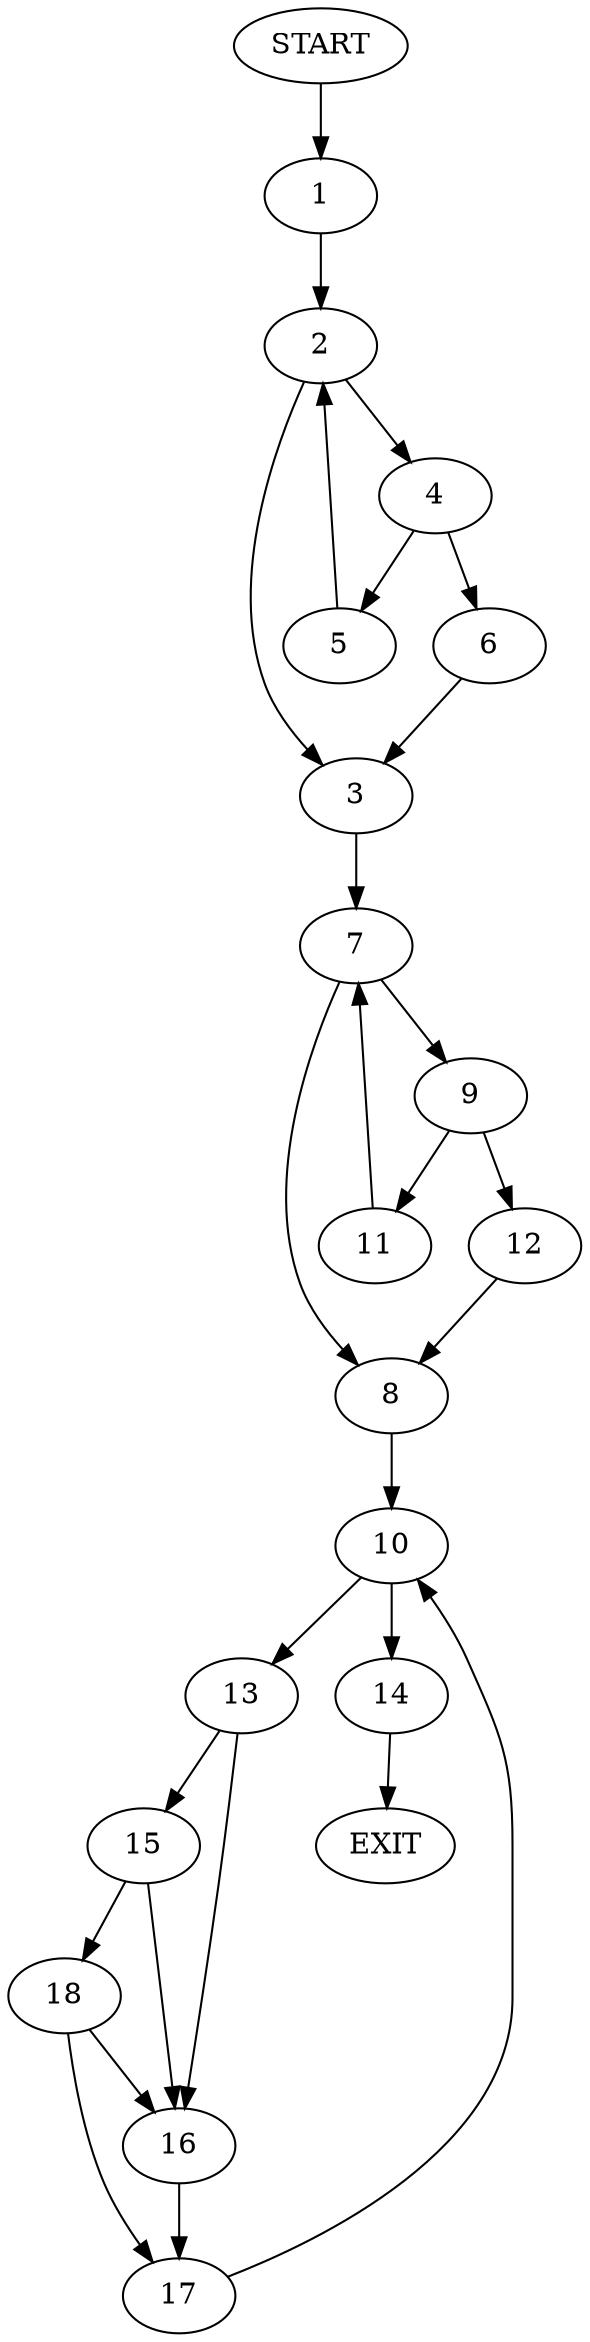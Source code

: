 digraph {
0 [label="START"]
19 [label="EXIT"]
0 -> 1
1 -> 2
2 -> 3
2 -> 4
4 -> 5
4 -> 6
3 -> 7
6 -> 3
5 -> 2
7 -> 8
7 -> 9
8 -> 10
9 -> 11
9 -> 12
11 -> 7
12 -> 8
10 -> 13
10 -> 14
14 -> 19
13 -> 15
13 -> 16
16 -> 17
15 -> 18
15 -> 16
18 -> 16
18 -> 17
17 -> 10
}
